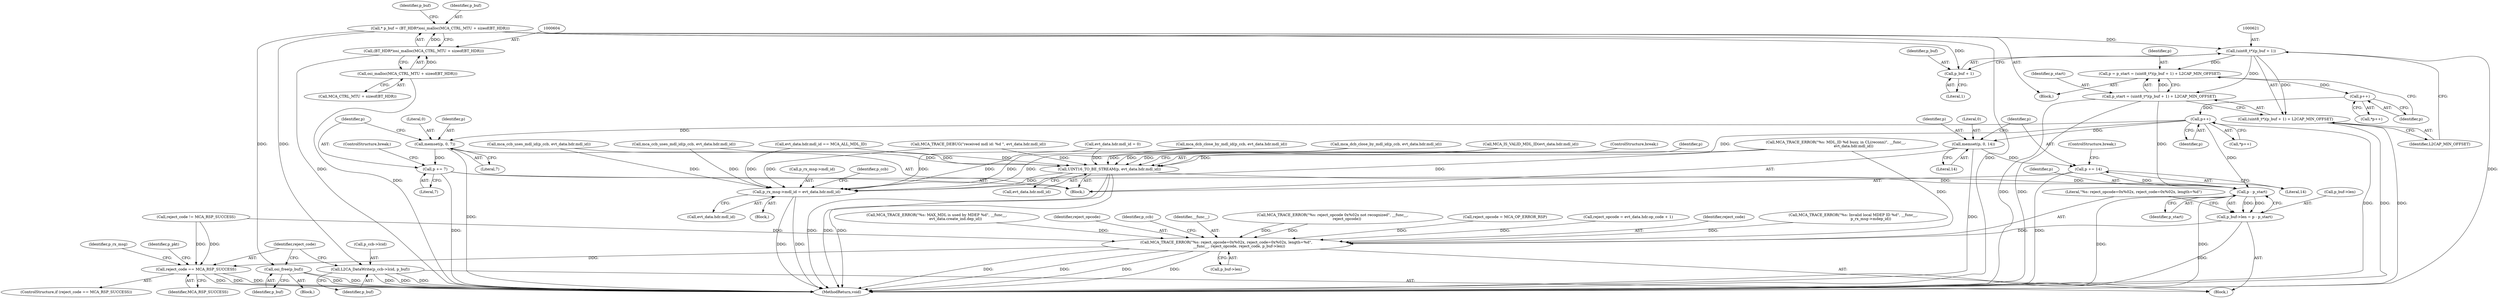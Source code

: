 digraph "0_Android_5216e6120160b28d76e9ee4dff9995e772647511@integer" {
"1000601" [label="(Call,* p_buf = (BT_HDR*)osi_malloc(MCA_CTRL_MTU + sizeof(BT_HDR)))"];
"1000603" [label="(Call,(BT_HDR*)osi_malloc(MCA_CTRL_MTU + sizeof(BT_HDR)))"];
"1000605" [label="(Call,osi_malloc(MCA_CTRL_MTU + sizeof(BT_HDR)))"];
"1000620" [label="(Call,(uint8_t*)(p_buf + 1))"];
"1000615" [label="(Call,p = p_start = (uint8_t*)(p_buf + 1) + L2CAP_MIN_OFFSET)"];
"1000628" [label="(Call,p++)"];
"1000633" [label="(Call,p++)"];
"1000648" [label="(Call,UINT16_TO_BE_STREAM(p, evt_data.hdr.mdl_id))"];
"1000690" [label="(Call,p - p_start)"];
"1000686" [label="(Call,p_buf->len = p - p_start)"];
"1000693" [label="(Call,MCA_TRACE_ERROR(\"%s: reject_opcode=0x%02x, reject_code=0x%02x, length=%d\",\n                      __func__, reject_opcode, reject_code, p_buf->len))"];
"1000711" [label="(Call,reject_code == MCA_RSP_SUCCESS)"];
"1000724" [label="(Call,p_rx_msg->mdl_id = evt_data.hdr.mdl_id)"];
"1000657" [label="(Call,memset(p, 0, 7))"];
"1000661" [label="(Call,p += 7)"];
"1000666" [label="(Call,memset(p, 0, 14))"];
"1000670" [label="(Call,p += 14)"];
"1000617" [label="(Call,p_start = (uint8_t*)(p_buf + 1) + L2CAP_MIN_OFFSET)"];
"1000619" [label="(Call,(uint8_t*)(p_buf + 1) + L2CAP_MIN_OFFSET)"];
"1000622" [label="(Call,p_buf + 1)"];
"1000701" [label="(Call,L2CA_DataWrite(p_ccb->lcid, p_buf))"];
"1000708" [label="(Call,osi_free(p_buf))"];
"1000694" [label="(Literal,\"%s: reject_opcode=0x%02x, reject_code=0x%02x, length=%d\")"];
"1000660" [label="(Literal,7)"];
"1000705" [label="(Identifier,p_buf)"];
"1000670" [label="(Call,p += 14)"];
"1000615" [label="(Call,p = p_start = (uint8_t*)(p_buf + 1) + L2CAP_MIN_OFFSET)"];
"1000392" [label="(Call,reject_opcode = MCA_OP_ERROR_RSP)"];
"1000556" [label="(Call,MCA_TRACE_ERROR(\"%s: MDL_ID %d busy, in CL(reconn)\", __func__,\n                              evt_data.hdr.mdl_id))"];
"1000514" [label="(Call,mca_dcb_close_by_mdl_id(p_ccb, evt_data.hdr.mdl_id))"];
"1000588" [label="(Call,reject_code != MCA_RSP_SUCCESS)"];
"1000174" [label="(Call,reject_opcode = evt_data.hdr.op_code + 1)"];
"1000627" [label="(Call,*p++)"];
"1000209" [label="(Call,MCA_TRACE_DEBUG(\"received mdl id: %d \", evt_data.hdr.mdl_id))"];
"1000612" [label="(Identifier,p_buf)"];
"1000659" [label="(Literal,0)"];
"1000697" [label="(Identifier,reject_code)"];
"1000493" [label="(Call,MCA_TRACE_ERROR(\"%s: Invalid local MDEP ID %d\", __func__,\n                              p_rx_msg->mdep_id))"];
"1000664" [label="(ControlStructure,break;)"];
"1000667" [label="(Identifier,p)"];
"1000657" [label="(Call,memset(p, 0, 7))"];
"1000601" [label="(Call,* p_buf = (BT_HDR*)osi_malloc(MCA_CTRL_MTU + sizeof(BT_HDR)))"];
"1000623" [label="(Identifier,p_buf)"];
"1000663" [label="(Literal,7)"];
"1000633" [label="(Call,p++)"];
"1000675" [label="(Call,MCA_TRACE_ERROR(\"%s: reject_opcode 0x%02x not recognized\", __func__,\n                        reject_opcode))"];
"1000725" [label="(Call,p_rx_msg->mdl_id)"];
"1000690" [label="(Call,p - p_start)"];
"1000534" [label="(Call,MCA_TRACE_ERROR(\"%s: MAX_MDL is used by MDEP %d\", __func__,\n                                evt_data.create_ind.dep_id))"];
"1000691" [label="(Identifier,p)"];
"1000661" [label="(Call,p += 7)"];
"1000658" [label="(Identifier,p)"];
"1000760" [label="(MethodReturn,void)"];
"1000713" [label="(Identifier,MCA_RSP_SUCCESS)"];
"1000696" [label="(Identifier,reject_opcode)"];
"1000662" [label="(Identifier,p)"];
"1000728" [label="(Call,evt_data.hdr.mdl_id)"];
"1000709" [label="(Identifier,p_buf)"];
"1000703" [label="(Identifier,p_ccb)"];
"1000671" [label="(Identifier,p)"];
"1000717" [label="(Identifier,p_rx_msg)"];
"1000673" [label="(ControlStructure,break;)"];
"1000714" [label="(Block,)"];
"1000649" [label="(Identifier,p)"];
"1000686" [label="(Call,p_buf->len = p - p_start)"];
"1000642" [label="(Block,)"];
"1000687" [label="(Call,p_buf->len)"];
"1000669" [label="(Literal,14)"];
"1000698" [label="(Call,p_buf->len)"];
"1000707" [label="(Block,)"];
"1000648" [label="(Call,UINT16_TO_BE_STREAM(p, evt_data.hdr.mdl_id))"];
"1000599" [label="(Block,)"];
"1000701" [label="(Call,L2CA_DataWrite(p_ccb->lcid, p_buf))"];
"1000702" [label="(Call,p_ccb->lcid)"];
"1000692" [label="(Identifier,p_start)"];
"1000423" [label="(Call,MCA_IS_VALID_MDL_ID(evt_data.hdr.mdl_id))"];
"1000759" [label="(Identifier,p_pkt)"];
"1000605" [label="(Call,osi_malloc(MCA_CTRL_MTU + sizeof(BT_HDR)))"];
"1000616" [label="(Identifier,p)"];
"1000629" [label="(Identifier,p)"];
"1000504" [label="(Call,mca_ccb_uses_mdl_id(p_ccb, evt_data.hdr.mdl_id))"];
"1000606" [label="(Call,MCA_CTRL_MTU + sizeof(BT_HDR))"];
"1000618" [label="(Identifier,p_start)"];
"1000710" [label="(ControlStructure,if (reject_code == MCA_RSP_SUCCESS))"];
"1000735" [label="(Identifier,p_ccb)"];
"1000617" [label="(Call,p_start = (uint8_t*)(p_buf + 1) + L2CAP_MIN_OFFSET)"];
"1000430" [label="(Call,evt_data.hdr.mdl_id == MCA_ALL_MDL_ID)"];
"1000628" [label="(Call,p++)"];
"1000672" [label="(Literal,14)"];
"1000650" [label="(Call,evt_data.hdr.mdl_id)"];
"1000708" [label="(Call,osi_free(p_buf))"];
"1000622" [label="(Call,p_buf + 1)"];
"1000624" [label="(Literal,1)"];
"1000711" [label="(Call,reject_code == MCA_RSP_SUCCESS)"];
"1000603" [label="(Call,(BT_HDR*)osi_malloc(MCA_CTRL_MTU + sizeof(BT_HDR)))"];
"1000685" [label="(Block,)"];
"1000724" [label="(Call,p_rx_msg->mdl_id = evt_data.hdr.mdl_id)"];
"1000668" [label="(Literal,0)"];
"1000693" [label="(Call,MCA_TRACE_ERROR(\"%s: reject_opcode=0x%02x, reject_code=0x%02x, length=%d\",\n                      __func__, reject_opcode, reject_code, p_buf->len))"];
"1000634" [label="(Identifier,p)"];
"1000619" [label="(Call,(uint8_t*)(p_buf + 1) + L2CAP_MIN_OFFSET)"];
"1000695" [label="(Identifier,__func__)"];
"1000712" [label="(Identifier,reject_code)"];
"1000395" [label="(Call,evt_data.hdr.mdl_id = 0)"];
"1000548" [label="(Call,mca_ccb_uses_mdl_id(p_ccb, evt_data.hdr.mdl_id))"];
"1000620" [label="(Call,(uint8_t*)(p_buf + 1))"];
"1000602" [label="(Identifier,p_buf)"];
"1000574" [label="(Call,mca_dcb_close_by_mdl_id(p_ccb, evt_data.hdr.mdl_id))"];
"1000655" [label="(ControlStructure,break;)"];
"1000632" [label="(Call,*p++)"];
"1000625" [label="(Identifier,L2CAP_MIN_OFFSET)"];
"1000666" [label="(Call,memset(p, 0, 14))"];
"1000601" -> "1000599"  [label="AST: "];
"1000601" -> "1000603"  [label="CFG: "];
"1000602" -> "1000601"  [label="AST: "];
"1000603" -> "1000601"  [label="AST: "];
"1000612" -> "1000601"  [label="CFG: "];
"1000601" -> "1000760"  [label="DDG: "];
"1000603" -> "1000601"  [label="DDG: "];
"1000601" -> "1000620"  [label="DDG: "];
"1000601" -> "1000622"  [label="DDG: "];
"1000601" -> "1000701"  [label="DDG: "];
"1000601" -> "1000708"  [label="DDG: "];
"1000603" -> "1000605"  [label="CFG: "];
"1000604" -> "1000603"  [label="AST: "];
"1000605" -> "1000603"  [label="AST: "];
"1000603" -> "1000760"  [label="DDG: "];
"1000605" -> "1000603"  [label="DDG: "];
"1000605" -> "1000606"  [label="CFG: "];
"1000606" -> "1000605"  [label="AST: "];
"1000605" -> "1000760"  [label="DDG: "];
"1000620" -> "1000619"  [label="AST: "];
"1000620" -> "1000622"  [label="CFG: "];
"1000621" -> "1000620"  [label="AST: "];
"1000622" -> "1000620"  [label="AST: "];
"1000625" -> "1000620"  [label="CFG: "];
"1000620" -> "1000760"  [label="DDG: "];
"1000620" -> "1000615"  [label="DDG: "];
"1000620" -> "1000617"  [label="DDG: "];
"1000620" -> "1000619"  [label="DDG: "];
"1000615" -> "1000599"  [label="AST: "];
"1000615" -> "1000617"  [label="CFG: "];
"1000616" -> "1000615"  [label="AST: "];
"1000617" -> "1000615"  [label="AST: "];
"1000629" -> "1000615"  [label="CFG: "];
"1000617" -> "1000615"  [label="DDG: "];
"1000615" -> "1000628"  [label="DDG: "];
"1000628" -> "1000627"  [label="AST: "];
"1000628" -> "1000629"  [label="CFG: "];
"1000629" -> "1000628"  [label="AST: "];
"1000627" -> "1000628"  [label="CFG: "];
"1000628" -> "1000633"  [label="DDG: "];
"1000633" -> "1000632"  [label="AST: "];
"1000633" -> "1000634"  [label="CFG: "];
"1000634" -> "1000633"  [label="AST: "];
"1000632" -> "1000633"  [label="CFG: "];
"1000633" -> "1000760"  [label="DDG: "];
"1000633" -> "1000648"  [label="DDG: "];
"1000633" -> "1000657"  [label="DDG: "];
"1000633" -> "1000666"  [label="DDG: "];
"1000633" -> "1000690"  [label="DDG: "];
"1000648" -> "1000642"  [label="AST: "];
"1000648" -> "1000650"  [label="CFG: "];
"1000649" -> "1000648"  [label="AST: "];
"1000650" -> "1000648"  [label="AST: "];
"1000655" -> "1000648"  [label="CFG: "];
"1000648" -> "1000760"  [label="DDG: "];
"1000648" -> "1000760"  [label="DDG: "];
"1000648" -> "1000760"  [label="DDG: "];
"1000504" -> "1000648"  [label="DDG: "];
"1000514" -> "1000648"  [label="DDG: "];
"1000430" -> "1000648"  [label="DDG: "];
"1000209" -> "1000648"  [label="DDG: "];
"1000574" -> "1000648"  [label="DDG: "];
"1000395" -> "1000648"  [label="DDG: "];
"1000548" -> "1000648"  [label="DDG: "];
"1000423" -> "1000648"  [label="DDG: "];
"1000556" -> "1000648"  [label="DDG: "];
"1000648" -> "1000690"  [label="DDG: "];
"1000648" -> "1000724"  [label="DDG: "];
"1000690" -> "1000686"  [label="AST: "];
"1000690" -> "1000692"  [label="CFG: "];
"1000691" -> "1000690"  [label="AST: "];
"1000692" -> "1000690"  [label="AST: "];
"1000686" -> "1000690"  [label="CFG: "];
"1000690" -> "1000760"  [label="DDG: "];
"1000690" -> "1000760"  [label="DDG: "];
"1000690" -> "1000686"  [label="DDG: "];
"1000690" -> "1000686"  [label="DDG: "];
"1000661" -> "1000690"  [label="DDG: "];
"1000670" -> "1000690"  [label="DDG: "];
"1000617" -> "1000690"  [label="DDG: "];
"1000686" -> "1000685"  [label="AST: "];
"1000687" -> "1000686"  [label="AST: "];
"1000694" -> "1000686"  [label="CFG: "];
"1000686" -> "1000760"  [label="DDG: "];
"1000686" -> "1000693"  [label="DDG: "];
"1000693" -> "1000685"  [label="AST: "];
"1000693" -> "1000698"  [label="CFG: "];
"1000694" -> "1000693"  [label="AST: "];
"1000695" -> "1000693"  [label="AST: "];
"1000696" -> "1000693"  [label="AST: "];
"1000697" -> "1000693"  [label="AST: "];
"1000698" -> "1000693"  [label="AST: "];
"1000703" -> "1000693"  [label="CFG: "];
"1000693" -> "1000760"  [label="DDG: "];
"1000693" -> "1000760"  [label="DDG: "];
"1000693" -> "1000760"  [label="DDG: "];
"1000693" -> "1000760"  [label="DDG: "];
"1000675" -> "1000693"  [label="DDG: "];
"1000675" -> "1000693"  [label="DDG: "];
"1000534" -> "1000693"  [label="DDG: "];
"1000493" -> "1000693"  [label="DDG: "];
"1000556" -> "1000693"  [label="DDG: "];
"1000392" -> "1000693"  [label="DDG: "];
"1000174" -> "1000693"  [label="DDG: "];
"1000588" -> "1000693"  [label="DDG: "];
"1000693" -> "1000711"  [label="DDG: "];
"1000711" -> "1000710"  [label="AST: "];
"1000711" -> "1000713"  [label="CFG: "];
"1000712" -> "1000711"  [label="AST: "];
"1000713" -> "1000711"  [label="AST: "];
"1000717" -> "1000711"  [label="CFG: "];
"1000759" -> "1000711"  [label="CFG: "];
"1000711" -> "1000760"  [label="DDG: "];
"1000711" -> "1000760"  [label="DDG: "];
"1000711" -> "1000760"  [label="DDG: "];
"1000588" -> "1000711"  [label="DDG: "];
"1000588" -> "1000711"  [label="DDG: "];
"1000724" -> "1000714"  [label="AST: "];
"1000724" -> "1000728"  [label="CFG: "];
"1000725" -> "1000724"  [label="AST: "];
"1000728" -> "1000724"  [label="AST: "];
"1000735" -> "1000724"  [label="CFG: "];
"1000724" -> "1000760"  [label="DDG: "];
"1000724" -> "1000760"  [label="DDG: "];
"1000504" -> "1000724"  [label="DDG: "];
"1000514" -> "1000724"  [label="DDG: "];
"1000430" -> "1000724"  [label="DDG: "];
"1000209" -> "1000724"  [label="DDG: "];
"1000574" -> "1000724"  [label="DDG: "];
"1000395" -> "1000724"  [label="DDG: "];
"1000548" -> "1000724"  [label="DDG: "];
"1000423" -> "1000724"  [label="DDG: "];
"1000556" -> "1000724"  [label="DDG: "];
"1000657" -> "1000642"  [label="AST: "];
"1000657" -> "1000660"  [label="CFG: "];
"1000658" -> "1000657"  [label="AST: "];
"1000659" -> "1000657"  [label="AST: "];
"1000660" -> "1000657"  [label="AST: "];
"1000662" -> "1000657"  [label="CFG: "];
"1000657" -> "1000760"  [label="DDG: "];
"1000657" -> "1000661"  [label="DDG: "];
"1000661" -> "1000642"  [label="AST: "];
"1000661" -> "1000663"  [label="CFG: "];
"1000662" -> "1000661"  [label="AST: "];
"1000663" -> "1000661"  [label="AST: "];
"1000664" -> "1000661"  [label="CFG: "];
"1000661" -> "1000760"  [label="DDG: "];
"1000666" -> "1000642"  [label="AST: "];
"1000666" -> "1000669"  [label="CFG: "];
"1000667" -> "1000666"  [label="AST: "];
"1000668" -> "1000666"  [label="AST: "];
"1000669" -> "1000666"  [label="AST: "];
"1000671" -> "1000666"  [label="CFG: "];
"1000666" -> "1000760"  [label="DDG: "];
"1000666" -> "1000670"  [label="DDG: "];
"1000670" -> "1000642"  [label="AST: "];
"1000670" -> "1000672"  [label="CFG: "];
"1000671" -> "1000670"  [label="AST: "];
"1000672" -> "1000670"  [label="AST: "];
"1000673" -> "1000670"  [label="CFG: "];
"1000670" -> "1000760"  [label="DDG: "];
"1000617" -> "1000619"  [label="CFG: "];
"1000618" -> "1000617"  [label="AST: "];
"1000619" -> "1000617"  [label="AST: "];
"1000617" -> "1000760"  [label="DDG: "];
"1000617" -> "1000760"  [label="DDG: "];
"1000619" -> "1000625"  [label="CFG: "];
"1000625" -> "1000619"  [label="AST: "];
"1000619" -> "1000760"  [label="DDG: "];
"1000619" -> "1000760"  [label="DDG: "];
"1000622" -> "1000624"  [label="CFG: "];
"1000623" -> "1000622"  [label="AST: "];
"1000624" -> "1000622"  [label="AST: "];
"1000701" -> "1000685"  [label="AST: "];
"1000701" -> "1000705"  [label="CFG: "];
"1000702" -> "1000701"  [label="AST: "];
"1000705" -> "1000701"  [label="AST: "];
"1000712" -> "1000701"  [label="CFG: "];
"1000701" -> "1000760"  [label="DDG: "];
"1000701" -> "1000760"  [label="DDG: "];
"1000701" -> "1000760"  [label="DDG: "];
"1000708" -> "1000707"  [label="AST: "];
"1000708" -> "1000709"  [label="CFG: "];
"1000709" -> "1000708"  [label="AST: "];
"1000712" -> "1000708"  [label="CFG: "];
"1000708" -> "1000760"  [label="DDG: "];
"1000708" -> "1000760"  [label="DDG: "];
}
